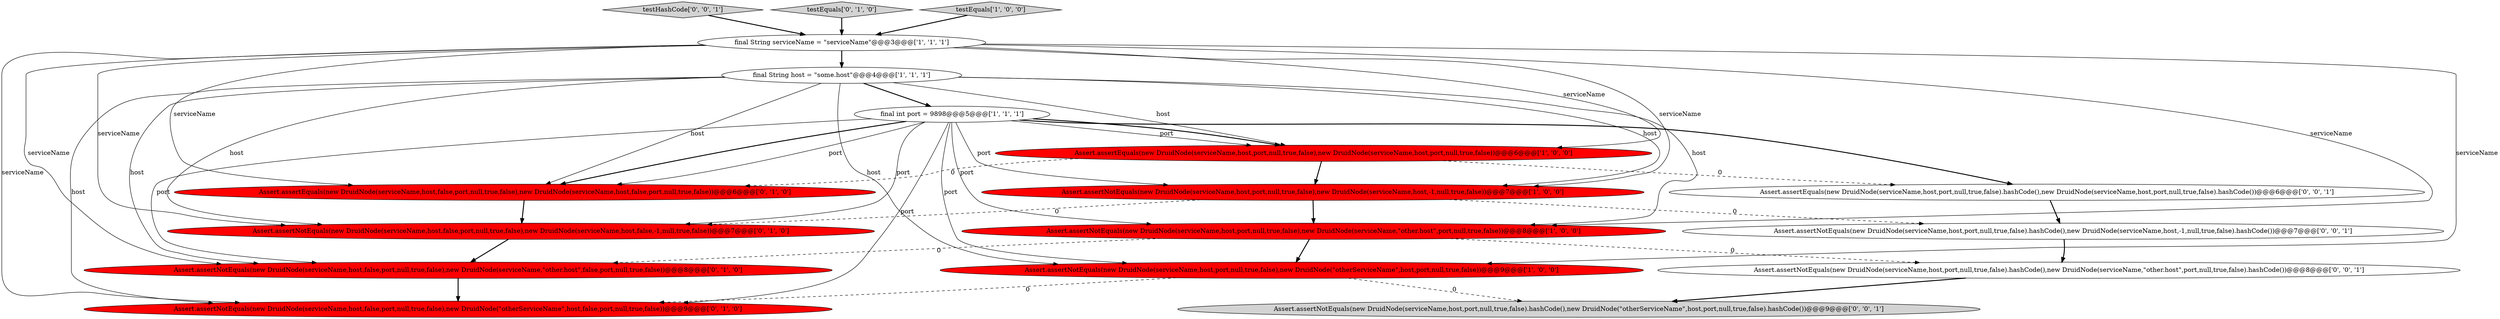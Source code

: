 digraph {
0 [style = filled, label = "Assert.assertNotEquals(new DruidNode(serviceName,host,port,null,true,false),new DruidNode(serviceName,host,-1,null,true,false))@@@7@@@['1', '0', '0']", fillcolor = red, shape = ellipse image = "AAA1AAABBB1BBB"];
17 [style = filled, label = "testHashCode['0', '0', '1']", fillcolor = lightgray, shape = diamond image = "AAA0AAABBB3BBB"];
11 [style = filled, label = "Assert.assertNotEquals(new DruidNode(serviceName,host,false,port,null,true,false),new DruidNode(serviceName,host,false,-1,null,true,false))@@@7@@@['0', '1', '0']", fillcolor = red, shape = ellipse image = "AAA1AAABBB2BBB"];
10 [style = filled, label = "testEquals['0', '1', '0']", fillcolor = lightgray, shape = diamond image = "AAA0AAABBB2BBB"];
6 [style = filled, label = "testEquals['1', '0', '0']", fillcolor = lightgray, shape = diamond image = "AAA0AAABBB1BBB"];
9 [style = filled, label = "Assert.assertNotEquals(new DruidNode(serviceName,host,false,port,null,true,false),new DruidNode(\"otherServiceName\",host,false,port,null,true,false))@@@9@@@['0', '1', '0']", fillcolor = red, shape = ellipse image = "AAA1AAABBB2BBB"];
2 [style = filled, label = "Assert.assertNotEquals(new DruidNode(serviceName,host,port,null,true,false),new DruidNode(serviceName,\"other.host\",port,null,true,false))@@@8@@@['1', '0', '0']", fillcolor = red, shape = ellipse image = "AAA1AAABBB1BBB"];
16 [style = filled, label = "Assert.assertEquals(new DruidNode(serviceName,host,port,null,true,false).hashCode(),new DruidNode(serviceName,host,port,null,true,false).hashCode())@@@6@@@['0', '0', '1']", fillcolor = white, shape = ellipse image = "AAA0AAABBB3BBB"];
4 [style = filled, label = "final int port = 9898@@@5@@@['1', '1', '1']", fillcolor = white, shape = ellipse image = "AAA0AAABBB1BBB"];
14 [style = filled, label = "Assert.assertNotEquals(new DruidNode(serviceName,host,port,null,true,false).hashCode(),new DruidNode(\"otherServiceName\",host,port,null,true,false).hashCode())@@@9@@@['0', '0', '1']", fillcolor = lightgray, shape = ellipse image = "AAA0AAABBB3BBB"];
15 [style = filled, label = "Assert.assertNotEquals(new DruidNode(serviceName,host,port,null,true,false).hashCode(),new DruidNode(serviceName,\"other.host\",port,null,true,false).hashCode())@@@8@@@['0', '0', '1']", fillcolor = white, shape = ellipse image = "AAA0AAABBB3BBB"];
3 [style = filled, label = "final String host = \"some.host\"@@@4@@@['1', '1', '1']", fillcolor = white, shape = ellipse image = "AAA0AAABBB1BBB"];
7 [style = filled, label = "final String serviceName = \"serviceName\"@@@3@@@['1', '1', '1']", fillcolor = white, shape = ellipse image = "AAA0AAABBB1BBB"];
8 [style = filled, label = "Assert.assertEquals(new DruidNode(serviceName,host,false,port,null,true,false),new DruidNode(serviceName,host,false,port,null,true,false))@@@6@@@['0', '1', '0']", fillcolor = red, shape = ellipse image = "AAA1AAABBB2BBB"];
5 [style = filled, label = "Assert.assertEquals(new DruidNode(serviceName,host,port,null,true,false),new DruidNode(serviceName,host,port,null,true,false))@@@6@@@['1', '0', '0']", fillcolor = red, shape = ellipse image = "AAA1AAABBB1BBB"];
12 [style = filled, label = "Assert.assertNotEquals(new DruidNode(serviceName,host,false,port,null,true,false),new DruidNode(serviceName,\"other.host\",false,port,null,true,false))@@@8@@@['0', '1', '0']", fillcolor = red, shape = ellipse image = "AAA1AAABBB2BBB"];
13 [style = filled, label = "Assert.assertNotEquals(new DruidNode(serviceName,host,port,null,true,false).hashCode(),new DruidNode(serviceName,host,-1,null,true,false).hashCode())@@@7@@@['0', '0', '1']", fillcolor = white, shape = ellipse image = "AAA0AAABBB3BBB"];
1 [style = filled, label = "Assert.assertNotEquals(new DruidNode(serviceName,host,port,null,true,false),new DruidNode(\"otherServiceName\",host,port,null,true,false))@@@9@@@['1', '0', '0']", fillcolor = red, shape = ellipse image = "AAA1AAABBB1BBB"];
16->13 [style = bold, label=""];
4->2 [style = solid, label="port"];
7->11 [style = solid, label="serviceName"];
15->14 [style = bold, label=""];
1->14 [style = dashed, label="0"];
3->5 [style = solid, label="host"];
2->1 [style = bold, label=""];
3->0 [style = solid, label="host"];
0->2 [style = bold, label=""];
4->9 [style = solid, label="port"];
4->8 [style = solid, label="port"];
1->9 [style = dashed, label="0"];
11->12 [style = bold, label=""];
0->11 [style = dashed, label="0"];
7->5 [style = solid, label="serviceName"];
12->9 [style = bold, label=""];
3->4 [style = bold, label=""];
10->7 [style = bold, label=""];
7->1 [style = solid, label="serviceName"];
3->2 [style = solid, label="host"];
7->3 [style = bold, label=""];
3->8 [style = solid, label="host"];
3->9 [style = solid, label="host"];
4->11 [style = solid, label="port"];
2->15 [style = dashed, label="0"];
17->7 [style = bold, label=""];
7->0 [style = solid, label="serviceName"];
5->16 [style = dashed, label="0"];
2->12 [style = dashed, label="0"];
5->0 [style = bold, label=""];
0->13 [style = dashed, label="0"];
4->5 [style = solid, label="port"];
7->8 [style = solid, label="serviceName"];
5->8 [style = dashed, label="0"];
7->12 [style = solid, label="serviceName"];
4->8 [style = bold, label=""];
4->0 [style = solid, label="port"];
13->15 [style = bold, label=""];
3->1 [style = solid, label="host"];
6->7 [style = bold, label=""];
3->12 [style = solid, label="host"];
4->12 [style = solid, label="port"];
8->11 [style = bold, label=""];
4->1 [style = solid, label="port"];
4->5 [style = bold, label=""];
7->2 [style = solid, label="serviceName"];
4->16 [style = bold, label=""];
7->9 [style = solid, label="serviceName"];
3->11 [style = solid, label="host"];
}

